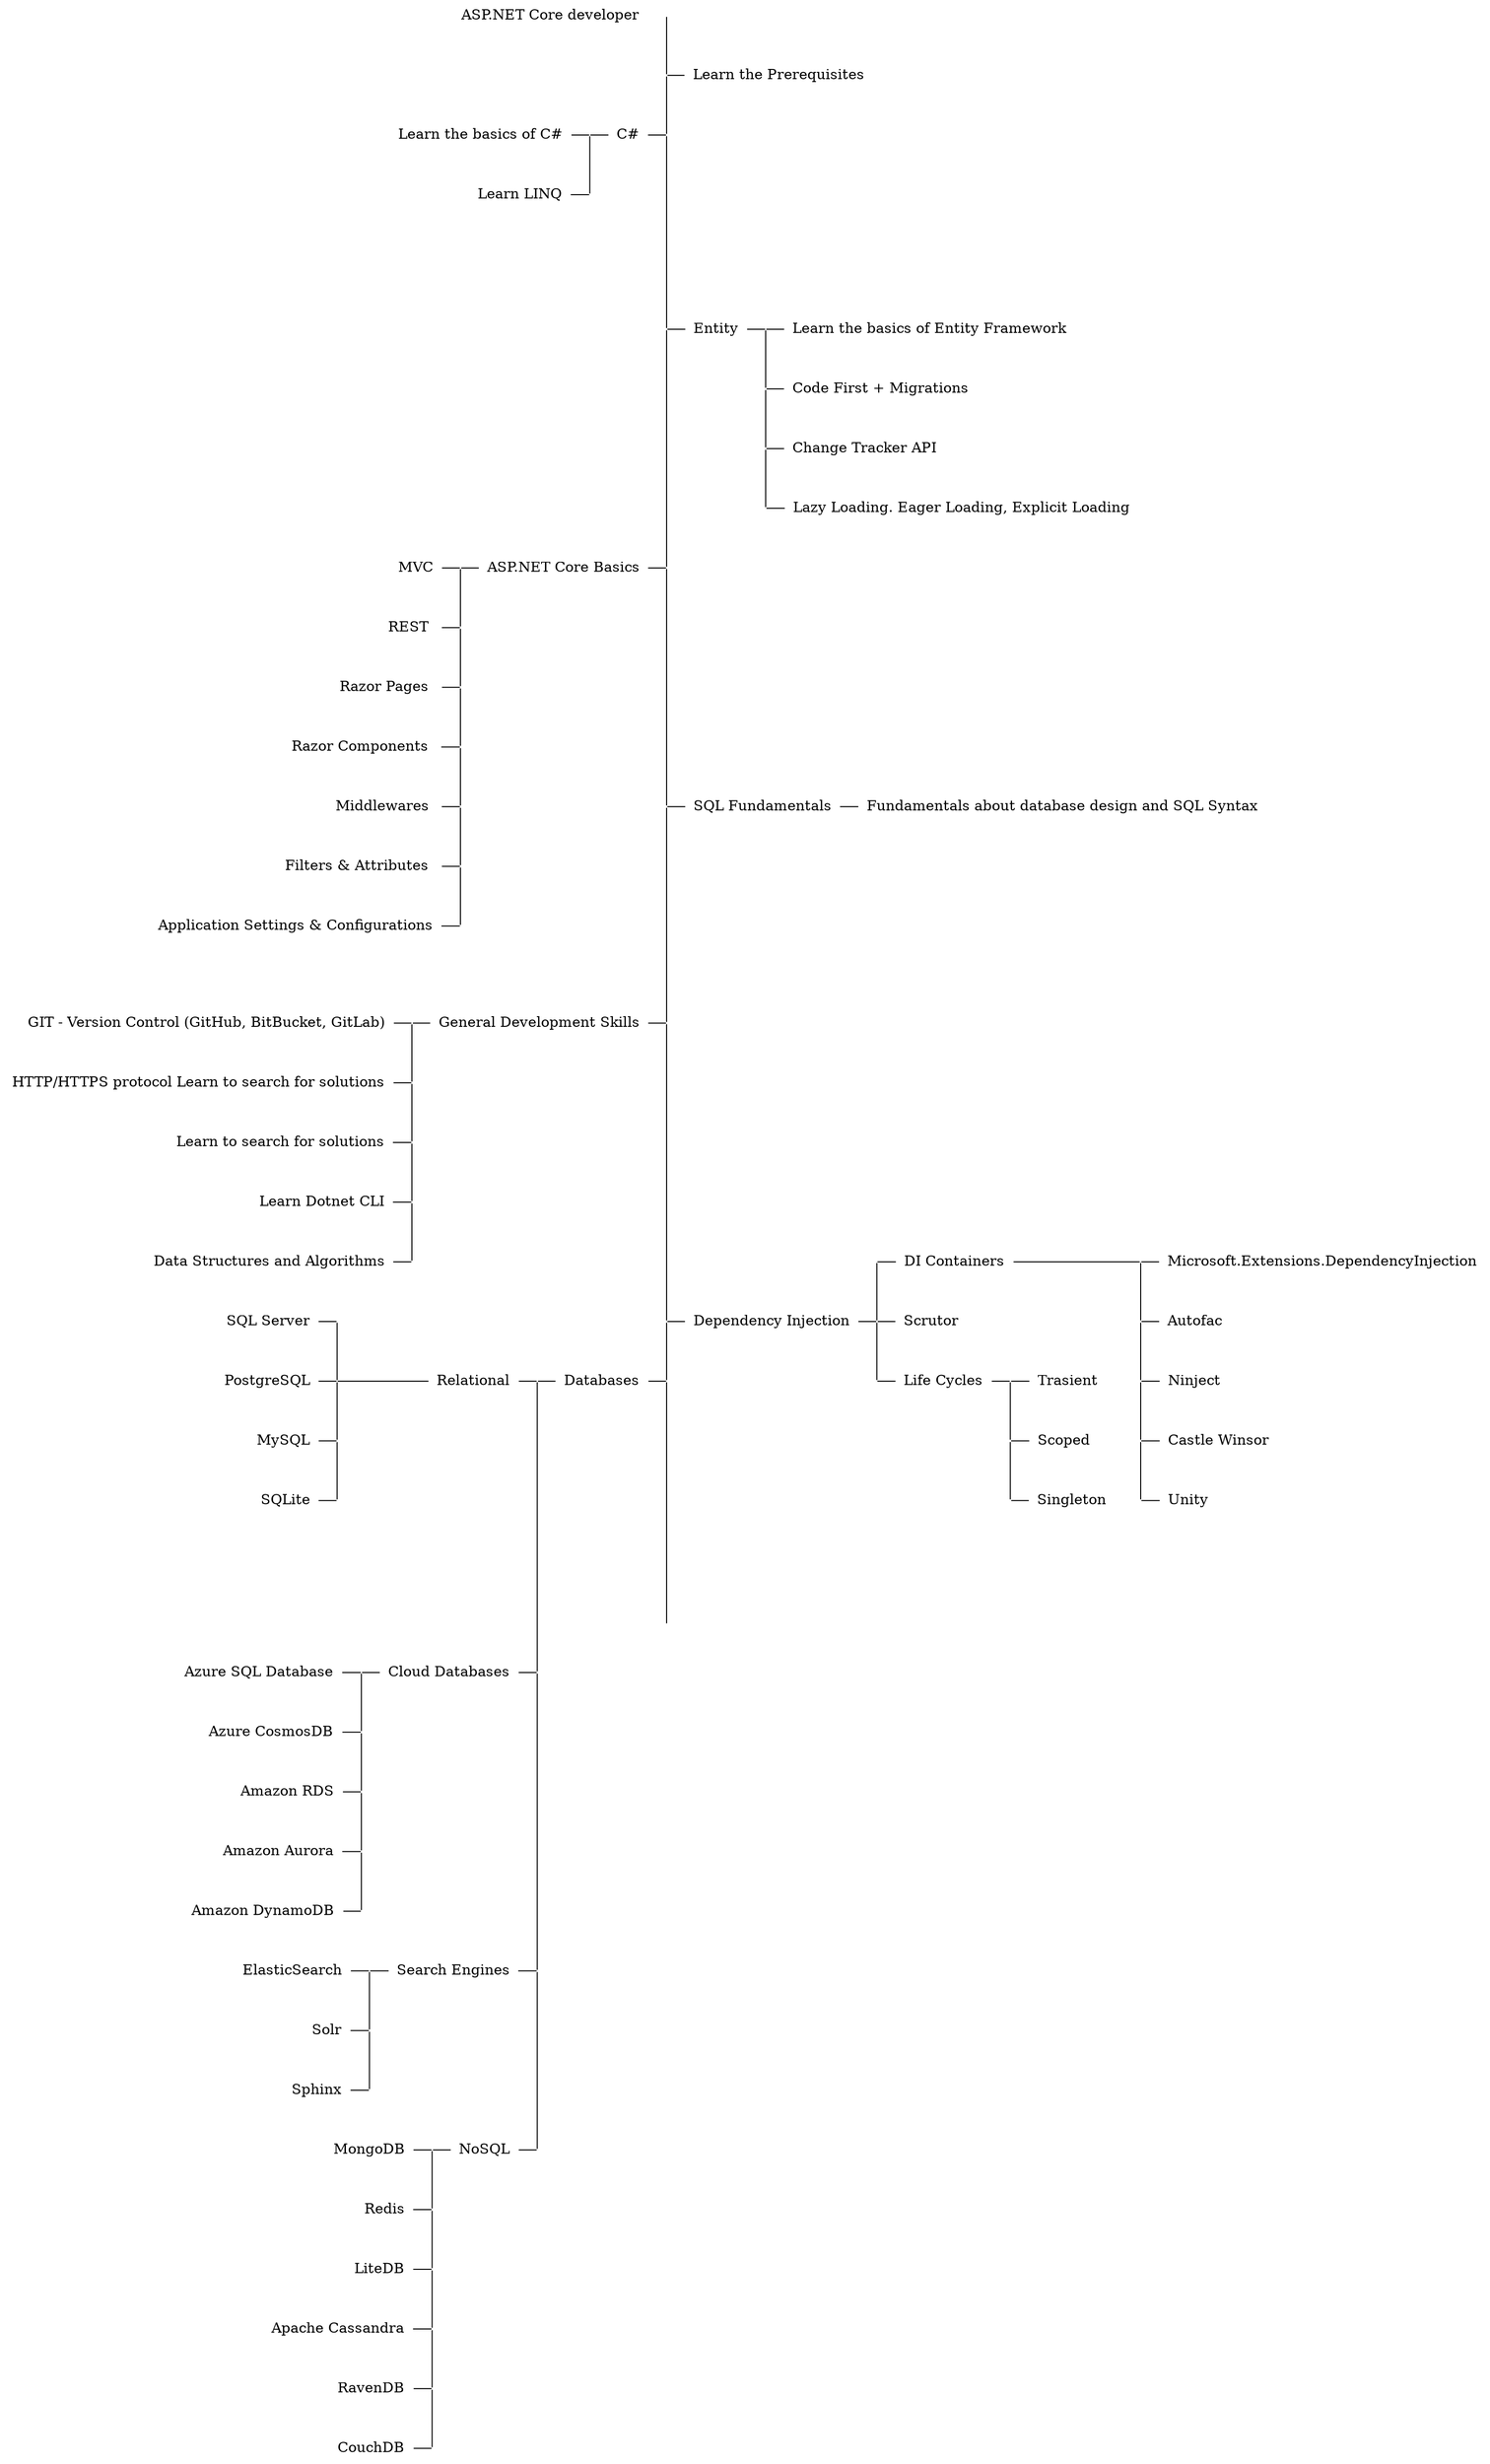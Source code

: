 digraph learning_roadmap {
    node[shape=none, width=0, height=0, label=""];
    edge[dir=none];

    subgraph main_group {
        main0 [label = "ASP.NET Core developer"]
        prerequisites [label = "Learn the Prerequisites"]

        main1 -> main2 
        main2 -> main3 
        main3 -> main4 [minlen=4] 
        main4 -> main5 [minlen=4] 
        main5 -> main6 [minlen=4] 

        main6 -> main7 [minlen=4]
        main7 -> main8 [minlen=5]
        main8 -> main9 [minlen=1]
        main9 -> main10 [minlen=5]
        
        {rank=same; main2 -> prerequisites}
        {rank=same; cs -> main3}
        {rank=same; main4 -> ef}

        {rank=same; asp -> main5}
        {rank=same; main6 -> sql}
        {rank=same; general_skill -> main7}
        {rank=same; main8-> di}
        {rank=same; db -> main9}
    }

    subgraph cs_group {
        cs [label = "C#"]
        cs_basic [label = "Learn the basics of C#"]
        linq [label = "Learn LINQ"]

        cs1 -> cs2 
        {rank=same; cs1 ->  cs}
        {rank=same; cs_basic ->  cs1}
        {rank=same; linq -> cs2}
    }

    subgraph ef_group {
        ef [label = "Entity"]

        ef_basic [label = "Learn the basics of Entity Framework"]
        ef_code_first [label = "Code First + Migrations"]
        ef_tracking [label = "Change Tracker API"]
        ef_loading [label = "Lazy Loading. Eager Loading, Explicit Loading"]

        ef1 -> ef2 -> ef3 -> ef4 
        {rank=same; ef -> ef1}
        {rank=same; ef1 ->  ef_basic}
        {rank=same; ef2 ->  ef_code_first}
        {rank=same; ef3 -> ef_tracking}
        {rank=same; ef4 -> ef_loading}
    }

    subgraph asp_group {
        asp [label="ASP.NET Core Basics"]

        mvc [label="MVC"]
        rest [label="REST "]
        razor_page [label="Razor Pages "]
        razor_component [label="Razor Components "]
        middlewares [label="Middlewares "]
        filter [label="Filters & Attributes "]
        setting [label="Application Settings & Configurations"]

        asp1 -> asp2 -> asp3 -> asp4 -> asp5 -> asp6 -> asp7

        {rank=same; asp1 -> asp}
        {rank=same; mvc -> asp1}
        {rank=same; rest -> asp2}
        {rank=same; razor_page ->  asp3}
        {rank=same; razor_component -> asp4}
        {rank=same; middlewares -> asp5}
        {rank=same; filter -> asp6}
        {rank=same; setting -> asp7}
    }

    subgraph sql_group {
        sql [label="SQL Fundamentals"]
        sql_basic [label="Fundamentals about database design and SQL Syntax"]

        {rank=same; sql -> sql_basic}
    }

    subgraph general_skill_group {
        general_skill [label="General Development Skills"]
        git [label="GIT - Version Control (GitHub, BitBucket, GitLab)"]
        http [label="HTTP/HTTPS protocol Learn to search for solutions"]
        search [label="Learn to search for solutions"]
        dotnet_cli [label="Learn Dotnet CLI"]
        data_structure [label="Data Structures and Algorithms"]

        general1 -> general2 -> general3 -> general4 -> general5

        {rank=same; general1 -> general_skill}
        {rank=same; git -> general1}
        {rank=same; http -> general2}
        {rank=same; search -> general3}
        {rank=same; dotnet_cli -> general4}
        {rank=same; data_structure -> general5}
    }  

    subgraph diGroup{
        di [label="Dependency Injection"]
        di_containers [label="DI Containers"]
        scrutor [label="Scrutor"]
        life_cycles [label="Life Cycles"]

        di1 -> di2 -> di3 
        {rank=same; di -> di2}
        {rank=same; di1 -> di_containers}
        {rank=same; di2 -> scrutor}
        {rank=same; di3 -> life_cycles}

        # DI Frameworks
        ms_di [label="Microsoft.Extensions.DependencyInjection"]
        autofac [label="Autofac"]
        ninject [label="Ninject"]
        castle_winsor [label="Castle Winsor"]
        unity [label="Unity"]

        di_container1 -> di_container2 -> di_container3 ->di_container4 -> di_container5

        {rank=same; di_containers -> di_container1 [minlen=7] }
        {rank=same; di_container1 -> ms_di}
        {rank=same; di_container2 -> autofac}
        {rank=same; di_container3 -> ninject}
        {rank=same; di_container4 -> castle_winsor}
        {rank=same; di_container5 -> unity}

        # Scope
        trasient [label="Trasient"]
        scoped [label="Scoped"]
        singleton [label="Singleton"]

        life_cycle1 -> life_cycle2 -> life_cycle3

        {rank=same; life_cycles -> life_cycle1}
        {rank=same; life_cycle1 -> trasient}
        {rank=same; life_cycle2 -> scoped}
        {rank=same; life_cycle3 -> singleton}
    }

    subgraph db {
        db [label="Databases"]
        relational_db [label="Relational"]
        cloud_db [label="Cloud Databases"]
        search_engine [label="Search Engines"]
        no_sql [label="NoSQL"]

        db1 -> db2 [minlen=6]
        db2 -> db3 [minlen=5]
        db3 ->  db4 [minlen=3]

        {rank=same; db1 -> db}
        {rank=same; relational_db -> db1}
        {rank=same; cloud_db -> db2}
        {rank=same; search_engine -> db3}
        {rank=same; no_sql -> db4}

        # Relational databases
        sql_server [label="SQL Server"]
        postgresql [label="PostgreSQL"]
        mysql [label="MySQL"]
        sqlite [label="SQLite"]

        relational_db1 -> relational_db2 -> relational_db3 -> relational_db4

        {rank=same; relational_db2 -> relational_db [minlen=5] }
        {rank=same; sql_server -> relational_db1}
        {rank=same; postgresql -> relational_db2}
        {rank=same; mysql -> relational_db3}
        {rank=same; sqlite -> relational_db4}

        # Cloud Databases
        azure_sql_database [label="Azure SQL Database"]
        cosmos_db [label="Azure CosmosDB"]
        rds [label="Amazon RDS"]
        aurora [label="Amazon Aurora"]
        dynamo_db [label="Amazon DynamoDB"]

        cloud_db1 -> cloud_db2 -> cloud_db3 -> cloud_db4 -> cloud_db5

        {rank=same; cloud_db1 -> cloud_db}
        {rank=same; azure_sql_database -> cloud_db1}
        {rank=same; cosmos_db -> cloud_db2}
        {rank=same; rds -> cloud_db3}
        {rank=same; aurora -> cloud_db4}
        {rank=same; dynamo_db -> cloud_db5}

        # Search Engines
        elastic_search [label="ElasticSearch"]
        solr [label="Solr"]
        sphinx [label="Sphinx"]

        search1 -> search2 -> search3

        {rank=same; search1 -> search_engine}
        {rank=same; elastic_search -> search1}
        {rank=same; solr -> search2}
        {rank=same; sphinx -> search3}

        # NoSQL
        mongo_db [label="MongoDB"]
        redis [label="Redis"]
        lite_db [label="LiteDB"]
        cassandra [label="Apache Cassandra"]
        raven_db [label="RavenDB"]
        couch_db [label="CouchDB"]

        no_sql1 -> no_sql2 -> no_sql3 -> no_sql4 -> no_sql5 -> no_sql6

        {rank=same; no_sql1 -> no_sql}
        {rank=same; mongo_db -> no_sql1}
        {rank=same; redis -> no_sql2}
        {rank=same; lite_db -> no_sql3}
        {rank=same; cassandra -> no_sql4}
        {rank=same; raven_db -> no_sql5}
        {rank=same; couch_db -> no_sql6}
    }
}

